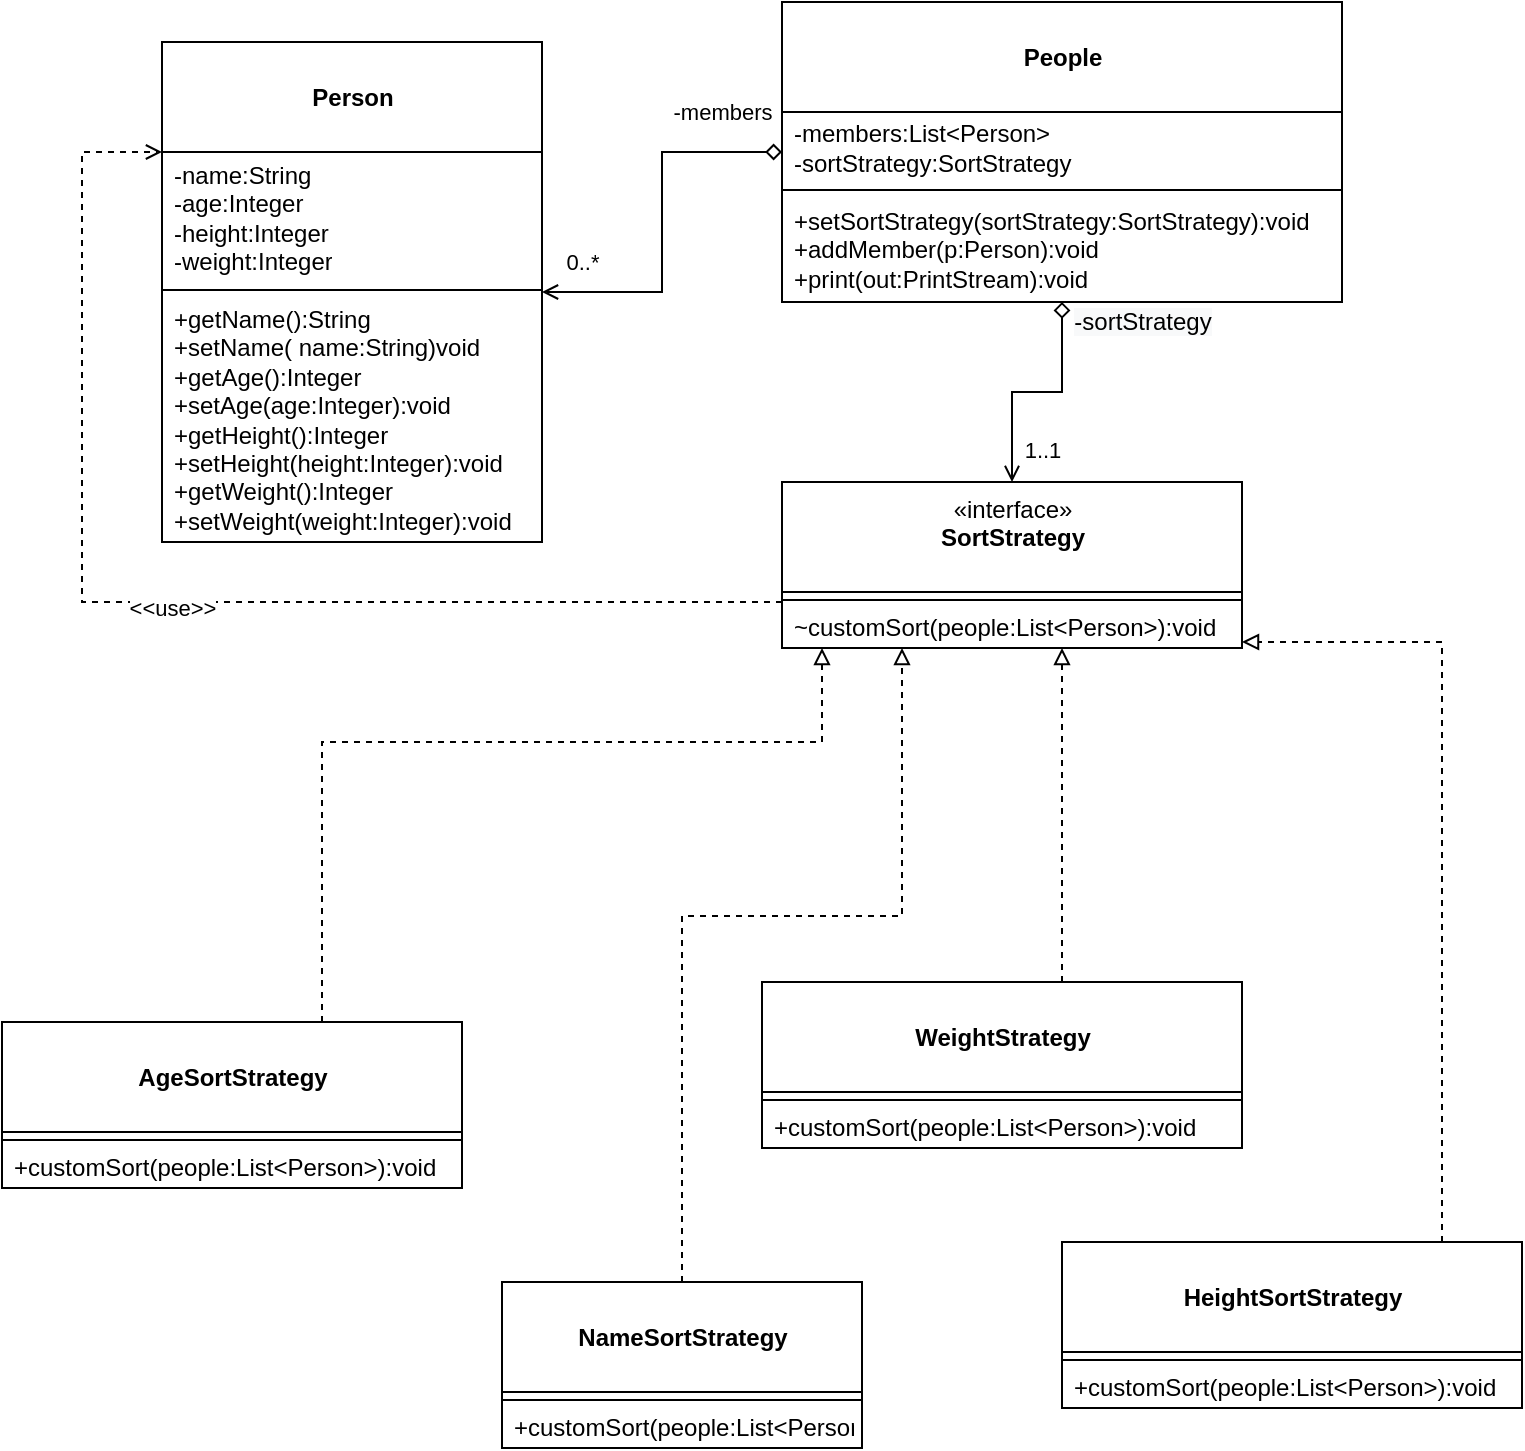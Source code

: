 <mxfile version="15.7.0" type="github">
  <diagram id="AjNSmi7TReImnbimb0rs" name="Page-1">
    <mxGraphModel dx="1021" dy="529" grid="1" gridSize="10" guides="1" tooltips="1" connect="1" arrows="1" fold="1" page="1" pageScale="1" pageWidth="850" pageHeight="1100" math="0" shadow="0">
      <root>
        <mxCell id="0" />
        <mxCell id="1" parent="0" />
        <mxCell id="yfVYI24y0XGce3VfnweB-57" style="edgeStyle=orthogonalEdgeStyle;rounded=0;orthogonalLoop=1;jettySize=auto;html=1;endArrow=block;endFill=0;dashed=1;" parent="1" source="yfVYI24y0XGce3VfnweB-1" target="yfVYI24y0XGce3VfnweB-41" edge="1">
          <mxGeometry relative="1" as="geometry">
            <Array as="points">
              <mxPoint x="210" y="410" />
              <mxPoint x="460" y="410" />
            </Array>
          </mxGeometry>
        </mxCell>
        <mxCell id="yfVYI24y0XGce3VfnweB-1" value="&lt;br&gt;&lt;b&gt;AgeSortStrategy&lt;/b&gt;" style="swimlane;fontStyle=0;align=center;verticalAlign=top;childLayout=stackLayout;horizontal=1;startSize=55;horizontalStack=0;resizeParent=1;resizeParentMax=0;resizeLast=0;collapsible=0;marginBottom=0;html=1;" parent="1" vertex="1">
          <mxGeometry x="50" y="550" width="230" height="83" as="geometry" />
        </mxCell>
        <mxCell id="yfVYI24y0XGce3VfnweB-6" value="" style="line;strokeWidth=1;fillColor=none;align=left;verticalAlign=middle;spacingTop=-1;spacingLeft=3;spacingRight=3;rotatable=0;labelPosition=right;points=[];portConstraint=eastwest;" parent="yfVYI24y0XGce3VfnweB-1" vertex="1">
          <mxGeometry y="55" width="230" height="8" as="geometry" />
        </mxCell>
        <mxCell id="yfVYI24y0XGce3VfnweB-8" value="+customSort(people:List&amp;lt;Person&amp;gt;):void&amp;nbsp;" style="text;html=1;strokeColor=none;fillColor=none;align=left;verticalAlign=middle;spacingLeft=4;spacingRight=4;overflow=hidden;rotatable=0;points=[[0,0.5],[1,0.5]];portConstraint=eastwest;" parent="yfVYI24y0XGce3VfnweB-1" vertex="1">
          <mxGeometry y="63" width="230" height="20" as="geometry" />
        </mxCell>
        <mxCell id="yfVYI24y0XGce3VfnweB-60" style="edgeStyle=orthogonalEdgeStyle;rounded=0;orthogonalLoop=1;jettySize=auto;html=1;dashed=1;endArrow=block;endFill=0;" parent="1" source="yfVYI24y0XGce3VfnweB-9" target="yfVYI24y0XGce3VfnweB-41" edge="1">
          <mxGeometry relative="1" as="geometry">
            <Array as="points">
              <mxPoint x="770" y="360" />
            </Array>
          </mxGeometry>
        </mxCell>
        <mxCell id="yfVYI24y0XGce3VfnweB-9" value="&lt;br&gt;&lt;b&gt;HeightSortStrategy&lt;/b&gt;" style="swimlane;fontStyle=0;align=center;verticalAlign=top;childLayout=stackLayout;horizontal=1;startSize=55;horizontalStack=0;resizeParent=1;resizeParentMax=0;resizeLast=0;collapsible=0;marginBottom=0;html=1;" parent="1" vertex="1">
          <mxGeometry x="580" y="660" width="230" height="83" as="geometry" />
        </mxCell>
        <mxCell id="yfVYI24y0XGce3VfnweB-14" value="" style="line;strokeWidth=1;fillColor=none;align=left;verticalAlign=middle;spacingTop=-1;spacingLeft=3;spacingRight=3;rotatable=0;labelPosition=right;points=[];portConstraint=eastwest;" parent="yfVYI24y0XGce3VfnweB-9" vertex="1">
          <mxGeometry y="55" width="230" height="8" as="geometry" />
        </mxCell>
        <mxCell id="yfVYI24y0XGce3VfnweB-16" value="+customSort(people:List&amp;lt;Person&amp;gt;):void&amp;nbsp;" style="text;html=1;strokeColor=none;fillColor=none;align=left;verticalAlign=middle;spacingLeft=4;spacingRight=4;overflow=hidden;rotatable=0;points=[[0,0.5],[1,0.5]];portConstraint=eastwest;" parent="yfVYI24y0XGce3VfnweB-9" vertex="1">
          <mxGeometry y="63" width="230" height="20" as="geometry" />
        </mxCell>
        <mxCell id="yfVYI24y0XGce3VfnweB-58" style="edgeStyle=orthogonalEdgeStyle;rounded=0;orthogonalLoop=1;jettySize=auto;html=1;endArrow=block;endFill=0;dashed=1;" parent="1" source="yfVYI24y0XGce3VfnweB-17" target="yfVYI24y0XGce3VfnweB-41" edge="1">
          <mxGeometry relative="1" as="geometry">
            <Array as="points">
              <mxPoint x="390" y="497" />
              <mxPoint x="500" y="497" />
            </Array>
          </mxGeometry>
        </mxCell>
        <mxCell id="yfVYI24y0XGce3VfnweB-17" value="&lt;br&gt;&lt;b&gt;NameSortStrategy&lt;/b&gt;" style="swimlane;fontStyle=0;align=center;verticalAlign=top;childLayout=stackLayout;horizontal=1;startSize=55;horizontalStack=0;resizeParent=1;resizeParentMax=0;resizeLast=0;collapsible=0;marginBottom=0;html=1;" parent="1" vertex="1">
          <mxGeometry x="300" y="680" width="180" height="83" as="geometry" />
        </mxCell>
        <mxCell id="yfVYI24y0XGce3VfnweB-22" value="" style="line;strokeWidth=1;fillColor=none;align=left;verticalAlign=middle;spacingTop=-1;spacingLeft=3;spacingRight=3;rotatable=0;labelPosition=right;points=[];portConstraint=eastwest;" parent="yfVYI24y0XGce3VfnweB-17" vertex="1">
          <mxGeometry y="55" width="180" height="8" as="geometry" />
        </mxCell>
        <mxCell id="yfVYI24y0XGce3VfnweB-24" value="+customSort(people:List&amp;lt;Person&amp;gt;):void&amp;nbsp;" style="text;html=1;strokeColor=none;fillColor=none;align=left;verticalAlign=middle;spacingLeft=4;spacingRight=4;overflow=hidden;rotatable=0;points=[[0,0.5],[1,0.5]];portConstraint=eastwest;" parent="yfVYI24y0XGce3VfnweB-17" vertex="1">
          <mxGeometry y="63" width="180" height="20" as="geometry" />
        </mxCell>
        <mxCell id="yfVYI24y0XGce3VfnweB-61" style="edgeStyle=orthogonalEdgeStyle;rounded=0;orthogonalLoop=1;jettySize=auto;html=1;endArrow=open;endFill=0;startArrow=diamond;startFill=0;" parent="1" source="yfVYI24y0XGce3VfnweB-25" target="yfVYI24y0XGce3VfnweB-41" edge="1">
          <mxGeometry relative="1" as="geometry" />
        </mxCell>
        <mxCell id="yfVYI24y0XGce3VfnweB-65" value="1..1" style="edgeLabel;html=1;align=center;verticalAlign=middle;resizable=0;points=[];" parent="yfVYI24y0XGce3VfnweB-61" vertex="1" connectable="0">
          <mxGeometry x="0.71" relative="1" as="geometry">
            <mxPoint x="15" as="offset" />
          </mxGeometry>
        </mxCell>
        <mxCell id="yfVYI24y0XGce3VfnweB-66" value="&lt;span style=&quot;font-size: 12px ; text-align: left ; background-color: rgb(248 , 249 , 250)&quot;&gt;-sortStrategy&lt;/span&gt;" style="edgeLabel;html=1;align=center;verticalAlign=middle;resizable=0;points=[];" parent="yfVYI24y0XGce3VfnweB-61" vertex="1" connectable="0">
          <mxGeometry x="-0.901" y="2" relative="1" as="geometry">
            <mxPoint x="38" y="4" as="offset" />
          </mxGeometry>
        </mxCell>
        <mxCell id="yfVYI24y0XGce3VfnweB-25" value="&lt;br&gt;&lt;b&gt;People&lt;/b&gt;" style="swimlane;fontStyle=0;align=center;verticalAlign=top;childLayout=stackLayout;horizontal=1;startSize=55;horizontalStack=0;resizeParent=1;resizeParentMax=0;resizeLast=0;collapsible=0;marginBottom=0;html=1;" parent="1" vertex="1">
          <mxGeometry x="440" y="40" width="280" height="150" as="geometry" />
        </mxCell>
        <mxCell id="yfVYI24y0XGce3VfnweB-27" value="&lt;div&gt;-members:List&amp;lt;Person&amp;gt;&lt;/div&gt;&lt;div&gt;-sortStrategy:SortStrategy&lt;/div&gt;" style="text;html=1;strokeColor=none;fillColor=none;align=left;verticalAlign=middle;spacingLeft=4;spacingRight=4;overflow=hidden;rotatable=0;points=[[0,0.5],[1,0.5]];portConstraint=eastwest;" parent="yfVYI24y0XGce3VfnweB-25" vertex="1">
          <mxGeometry y="55" width="280" height="35" as="geometry" />
        </mxCell>
        <mxCell id="yfVYI24y0XGce3VfnweB-30" value="" style="line;strokeWidth=1;fillColor=none;align=left;verticalAlign=middle;spacingTop=-1;spacingLeft=3;spacingRight=3;rotatable=0;labelPosition=right;points=[];portConstraint=eastwest;" parent="yfVYI24y0XGce3VfnweB-25" vertex="1">
          <mxGeometry y="90" width="280" height="8" as="geometry" />
        </mxCell>
        <mxCell id="yfVYI24y0XGce3VfnweB-32" value="&lt;div&gt;+setSortStrategy(sortStrategy:SortStrategy):void&lt;/div&gt;&lt;div&gt;+addMember(p:Person):void&lt;/div&gt;&lt;div&gt;+print(out:PrintStream):void&lt;/div&gt;" style="text;html=1;strokeColor=none;fillColor=none;align=left;verticalAlign=middle;spacingLeft=4;spacingRight=4;overflow=hidden;rotatable=0;points=[[0,0.5],[1,0.5]];portConstraint=eastwest;" parent="yfVYI24y0XGce3VfnweB-25" vertex="1">
          <mxGeometry y="98" width="280" height="52" as="geometry" />
        </mxCell>
        <mxCell id="yfVYI24y0XGce3VfnweB-62" style="edgeStyle=orthogonalEdgeStyle;rounded=0;orthogonalLoop=1;jettySize=auto;html=1;startArrow=open;startFill=0;endArrow=diamond;endFill=0;" parent="1" source="yfVYI24y0XGce3VfnweB-33" target="yfVYI24y0XGce3VfnweB-25" edge="1">
          <mxGeometry relative="1" as="geometry" />
        </mxCell>
        <mxCell id="yfVYI24y0XGce3VfnweB-63" value="-members" style="edgeLabel;html=1;align=center;verticalAlign=middle;resizable=0;points=[];" parent="yfVYI24y0XGce3VfnweB-62" vertex="1" connectable="0">
          <mxGeometry x="0.796" relative="1" as="geometry">
            <mxPoint x="-11" y="-20" as="offset" />
          </mxGeometry>
        </mxCell>
        <mxCell id="yfVYI24y0XGce3VfnweB-64" value="0..*" style="edgeLabel;html=1;align=center;verticalAlign=middle;resizable=0;points=[];" parent="yfVYI24y0XGce3VfnweB-62" vertex="1" connectable="0">
          <mxGeometry x="-0.558" y="-1" relative="1" as="geometry">
            <mxPoint x="-22" y="-16" as="offset" />
          </mxGeometry>
        </mxCell>
        <mxCell id="yfVYI24y0XGce3VfnweB-33" value="&lt;br&gt;&lt;b&gt;Person&lt;/b&gt;" style="swimlane;fontStyle=0;align=center;verticalAlign=top;childLayout=stackLayout;horizontal=1;startSize=55;horizontalStack=0;resizeParent=1;resizeParentMax=0;resizeLast=0;collapsible=0;marginBottom=0;html=1;" parent="1" vertex="1">
          <mxGeometry x="130" y="60" width="190" height="250" as="geometry" />
        </mxCell>
        <mxCell id="yfVYI24y0XGce3VfnweB-35" value="&lt;div&gt;-name:String&lt;/div&gt;&lt;div&gt;-age:Integer&lt;/div&gt;&lt;div&gt;-height:Integer&lt;/div&gt;&lt;div&gt;-weight:Integer&lt;/div&gt;" style="text;html=1;strokeColor=none;fillColor=none;align=left;verticalAlign=middle;spacingLeft=4;spacingRight=4;overflow=hidden;rotatable=0;points=[[0,0.5],[1,0.5]];portConstraint=eastwest;" parent="yfVYI24y0XGce3VfnweB-33" vertex="1">
          <mxGeometry y="55" width="190" height="65" as="geometry" />
        </mxCell>
        <mxCell id="yfVYI24y0XGce3VfnweB-38" value="" style="line;strokeWidth=1;fillColor=none;align=left;verticalAlign=middle;spacingTop=-1;spacingLeft=3;spacingRight=3;rotatable=0;labelPosition=right;points=[];portConstraint=eastwest;" parent="yfVYI24y0XGce3VfnweB-33" vertex="1">
          <mxGeometry y="120" width="190" height="8" as="geometry" />
        </mxCell>
        <mxCell id="yfVYI24y0XGce3VfnweB-40" value="&lt;div&gt;+getName():String&lt;/div&gt;&lt;div&gt;+setName( name:String)void&amp;nbsp;&lt;/div&gt;&lt;div&gt;+getAge():Integer&lt;/div&gt;&lt;div&gt;+setAge(age:Integer):void&amp;nbsp;&lt;/div&gt;&lt;div&gt;+getHeight():Integer&amp;nbsp;&lt;/div&gt;&lt;div&gt;+setHeight(height:Integer):void&amp;nbsp;&lt;/div&gt;&lt;div&gt;+getWeight():Integer&amp;nbsp;&lt;/div&gt;&lt;div&gt;+setWeight(weight:Integer):void&amp;nbsp;&lt;/div&gt;" style="text;html=1;strokeColor=none;fillColor=none;align=left;verticalAlign=middle;spacingLeft=4;spacingRight=4;overflow=hidden;rotatable=0;points=[[0,0.5],[1,0.5]];portConstraint=eastwest;" parent="yfVYI24y0XGce3VfnweB-33" vertex="1">
          <mxGeometry y="128" width="190" height="122" as="geometry" />
        </mxCell>
        <mxCell id="qpvjDgYMDxC38Fnf8KHw-2" style="edgeStyle=orthogonalEdgeStyle;rounded=0;orthogonalLoop=1;jettySize=auto;html=1;dashed=1;endArrow=open;endFill=0;" edge="1" parent="1" source="yfVYI24y0XGce3VfnweB-41" target="yfVYI24y0XGce3VfnweB-33">
          <mxGeometry relative="1" as="geometry">
            <mxPoint x="770" y="115" as="targetPoint" />
            <Array as="points">
              <mxPoint x="90" y="340" />
              <mxPoint x="90" y="115" />
            </Array>
          </mxGeometry>
        </mxCell>
        <mxCell id="qpvjDgYMDxC38Fnf8KHw-3" value="&amp;lt;&amp;lt;use&amp;gt;&amp;gt;" style="edgeLabel;html=1;align=center;verticalAlign=middle;resizable=0;points=[];" vertex="1" connectable="0" parent="qpvjDgYMDxC38Fnf8KHw-2">
          <mxGeometry x="-0.059" relative="1" as="geometry">
            <mxPoint x="-16" y="3" as="offset" />
          </mxGeometry>
        </mxCell>
        <mxCell id="yfVYI24y0XGce3VfnweB-41" value="«interface»&lt;br&gt;&lt;b&gt;SortStrategy&lt;/b&gt;" style="swimlane;fontStyle=0;align=center;verticalAlign=top;childLayout=stackLayout;horizontal=1;startSize=55;horizontalStack=0;resizeParent=1;resizeParentMax=0;resizeLast=0;collapsible=0;marginBottom=0;html=1;" parent="1" vertex="1">
          <mxGeometry x="440" y="280" width="230" height="83" as="geometry" />
        </mxCell>
        <mxCell id="yfVYI24y0XGce3VfnweB-46" value="" style="line;strokeWidth=1;fillColor=none;align=left;verticalAlign=middle;spacingTop=-1;spacingLeft=3;spacingRight=3;rotatable=0;labelPosition=right;points=[];portConstraint=eastwest;" parent="yfVYI24y0XGce3VfnweB-41" vertex="1">
          <mxGeometry y="55" width="230" height="8" as="geometry" />
        </mxCell>
        <mxCell id="yfVYI24y0XGce3VfnweB-48" value="~customSort(people:List&amp;lt;Person&amp;gt;):void&amp;nbsp;" style="text;html=1;strokeColor=none;fillColor=none;align=left;verticalAlign=middle;spacingLeft=4;spacingRight=4;overflow=hidden;rotatable=0;points=[[0,0.5],[1,0.5]];portConstraint=eastwest;" parent="yfVYI24y0XGce3VfnweB-41" vertex="1">
          <mxGeometry y="63" width="230" height="20" as="geometry" />
        </mxCell>
        <mxCell id="yfVYI24y0XGce3VfnweB-59" style="edgeStyle=orthogonalEdgeStyle;rounded=0;orthogonalLoop=1;jettySize=auto;html=1;endArrow=block;endFill=0;dashed=1;" parent="1" source="yfVYI24y0XGce3VfnweB-49" target="yfVYI24y0XGce3VfnweB-41" edge="1">
          <mxGeometry relative="1" as="geometry">
            <Array as="points">
              <mxPoint x="580" y="460" />
              <mxPoint x="580" y="460" />
            </Array>
          </mxGeometry>
        </mxCell>
        <mxCell id="yfVYI24y0XGce3VfnweB-49" value="&lt;br&gt;&lt;b&gt;WeightStrategy&lt;/b&gt;" style="swimlane;fontStyle=0;align=center;verticalAlign=top;childLayout=stackLayout;horizontal=1;startSize=55;horizontalStack=0;resizeParent=1;resizeParentMax=0;resizeLast=0;collapsible=0;marginBottom=0;html=1;" parent="1" vertex="1">
          <mxGeometry x="430" y="530" width="240" height="83" as="geometry" />
        </mxCell>
        <mxCell id="yfVYI24y0XGce3VfnweB-54" value="" style="line;strokeWidth=1;fillColor=none;align=left;verticalAlign=middle;spacingTop=-1;spacingLeft=3;spacingRight=3;rotatable=0;labelPosition=right;points=[];portConstraint=eastwest;" parent="yfVYI24y0XGce3VfnweB-49" vertex="1">
          <mxGeometry y="55" width="240" height="8" as="geometry" />
        </mxCell>
        <mxCell id="yfVYI24y0XGce3VfnweB-56" value="+customSort(people:List&amp;lt;Person&amp;gt;):void&amp;nbsp;" style="text;html=1;strokeColor=none;fillColor=none;align=left;verticalAlign=middle;spacingLeft=4;spacingRight=4;overflow=hidden;rotatable=0;points=[[0,0.5],[1,0.5]];portConstraint=eastwest;" parent="yfVYI24y0XGce3VfnweB-49" vertex="1">
          <mxGeometry y="63" width="240" height="20" as="geometry" />
        </mxCell>
      </root>
    </mxGraphModel>
  </diagram>
</mxfile>
